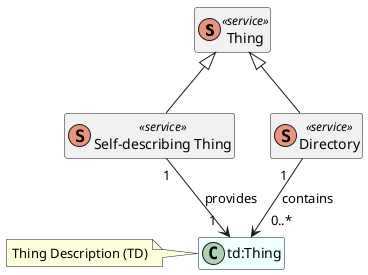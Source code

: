 @startuml exploration-class-diagram
/' global configurations '/
hide methods
hide members

class Thing <<(S,#eb937f) service>>
together {
    class SelfDesc as "Self-describing Thing" <<(S,#eb937f) service>>
    class Directory <<(S,#eb937f) service>>
}

class TD as "td:Thing" #Azure
note left: Thing Description (TD)

/' relations '/
Thing <|-- SelfDesc
Thing <|-- Directory
SelfDesc "1" --> "1  " TD: provides
Directory "1   " --> "   0..*" TD: contains


@enduml